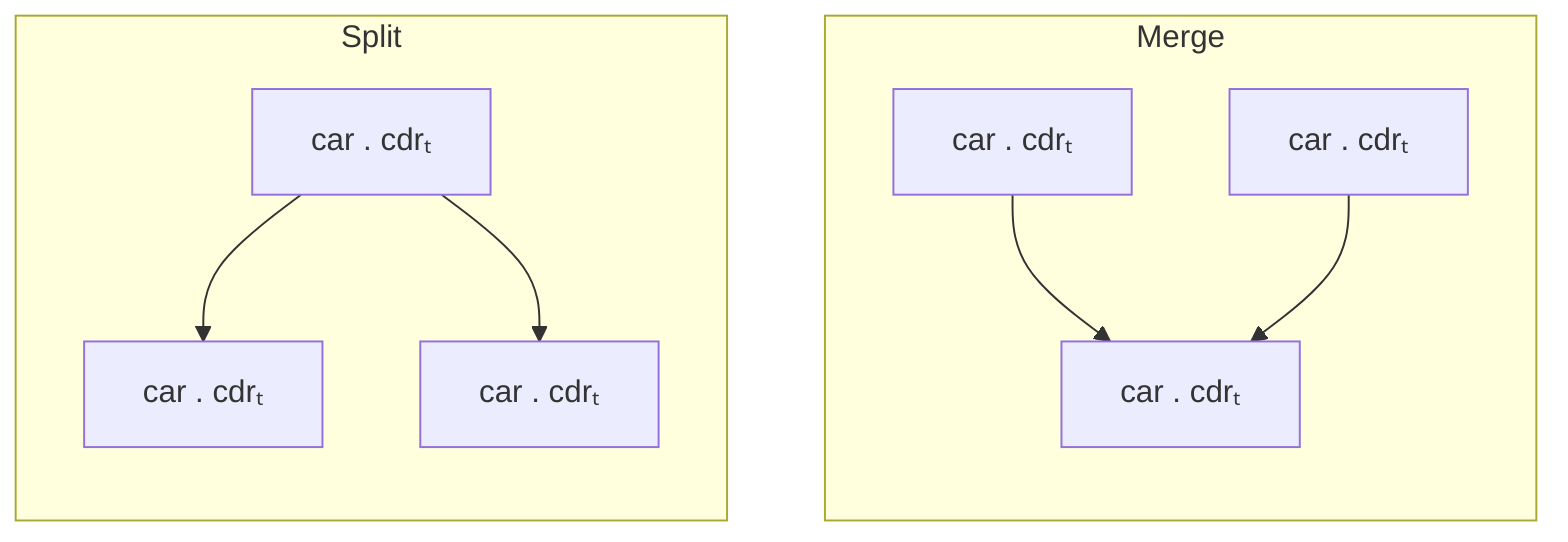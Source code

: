 flowchart LR
  subgraph s0[Split]
    direction TB

    c0[car . cdrₜ] --> c1[car . cdrₜ]
    c0 --> c2[car . cdrₜ]
  end

  s0 ~~~ s1

  subgraph s1[Merge]
    direction TB

    c3[car . cdrₜ] --> c5[car . cdrₜ]
    c4[car . cdrₜ] --> c5
  end